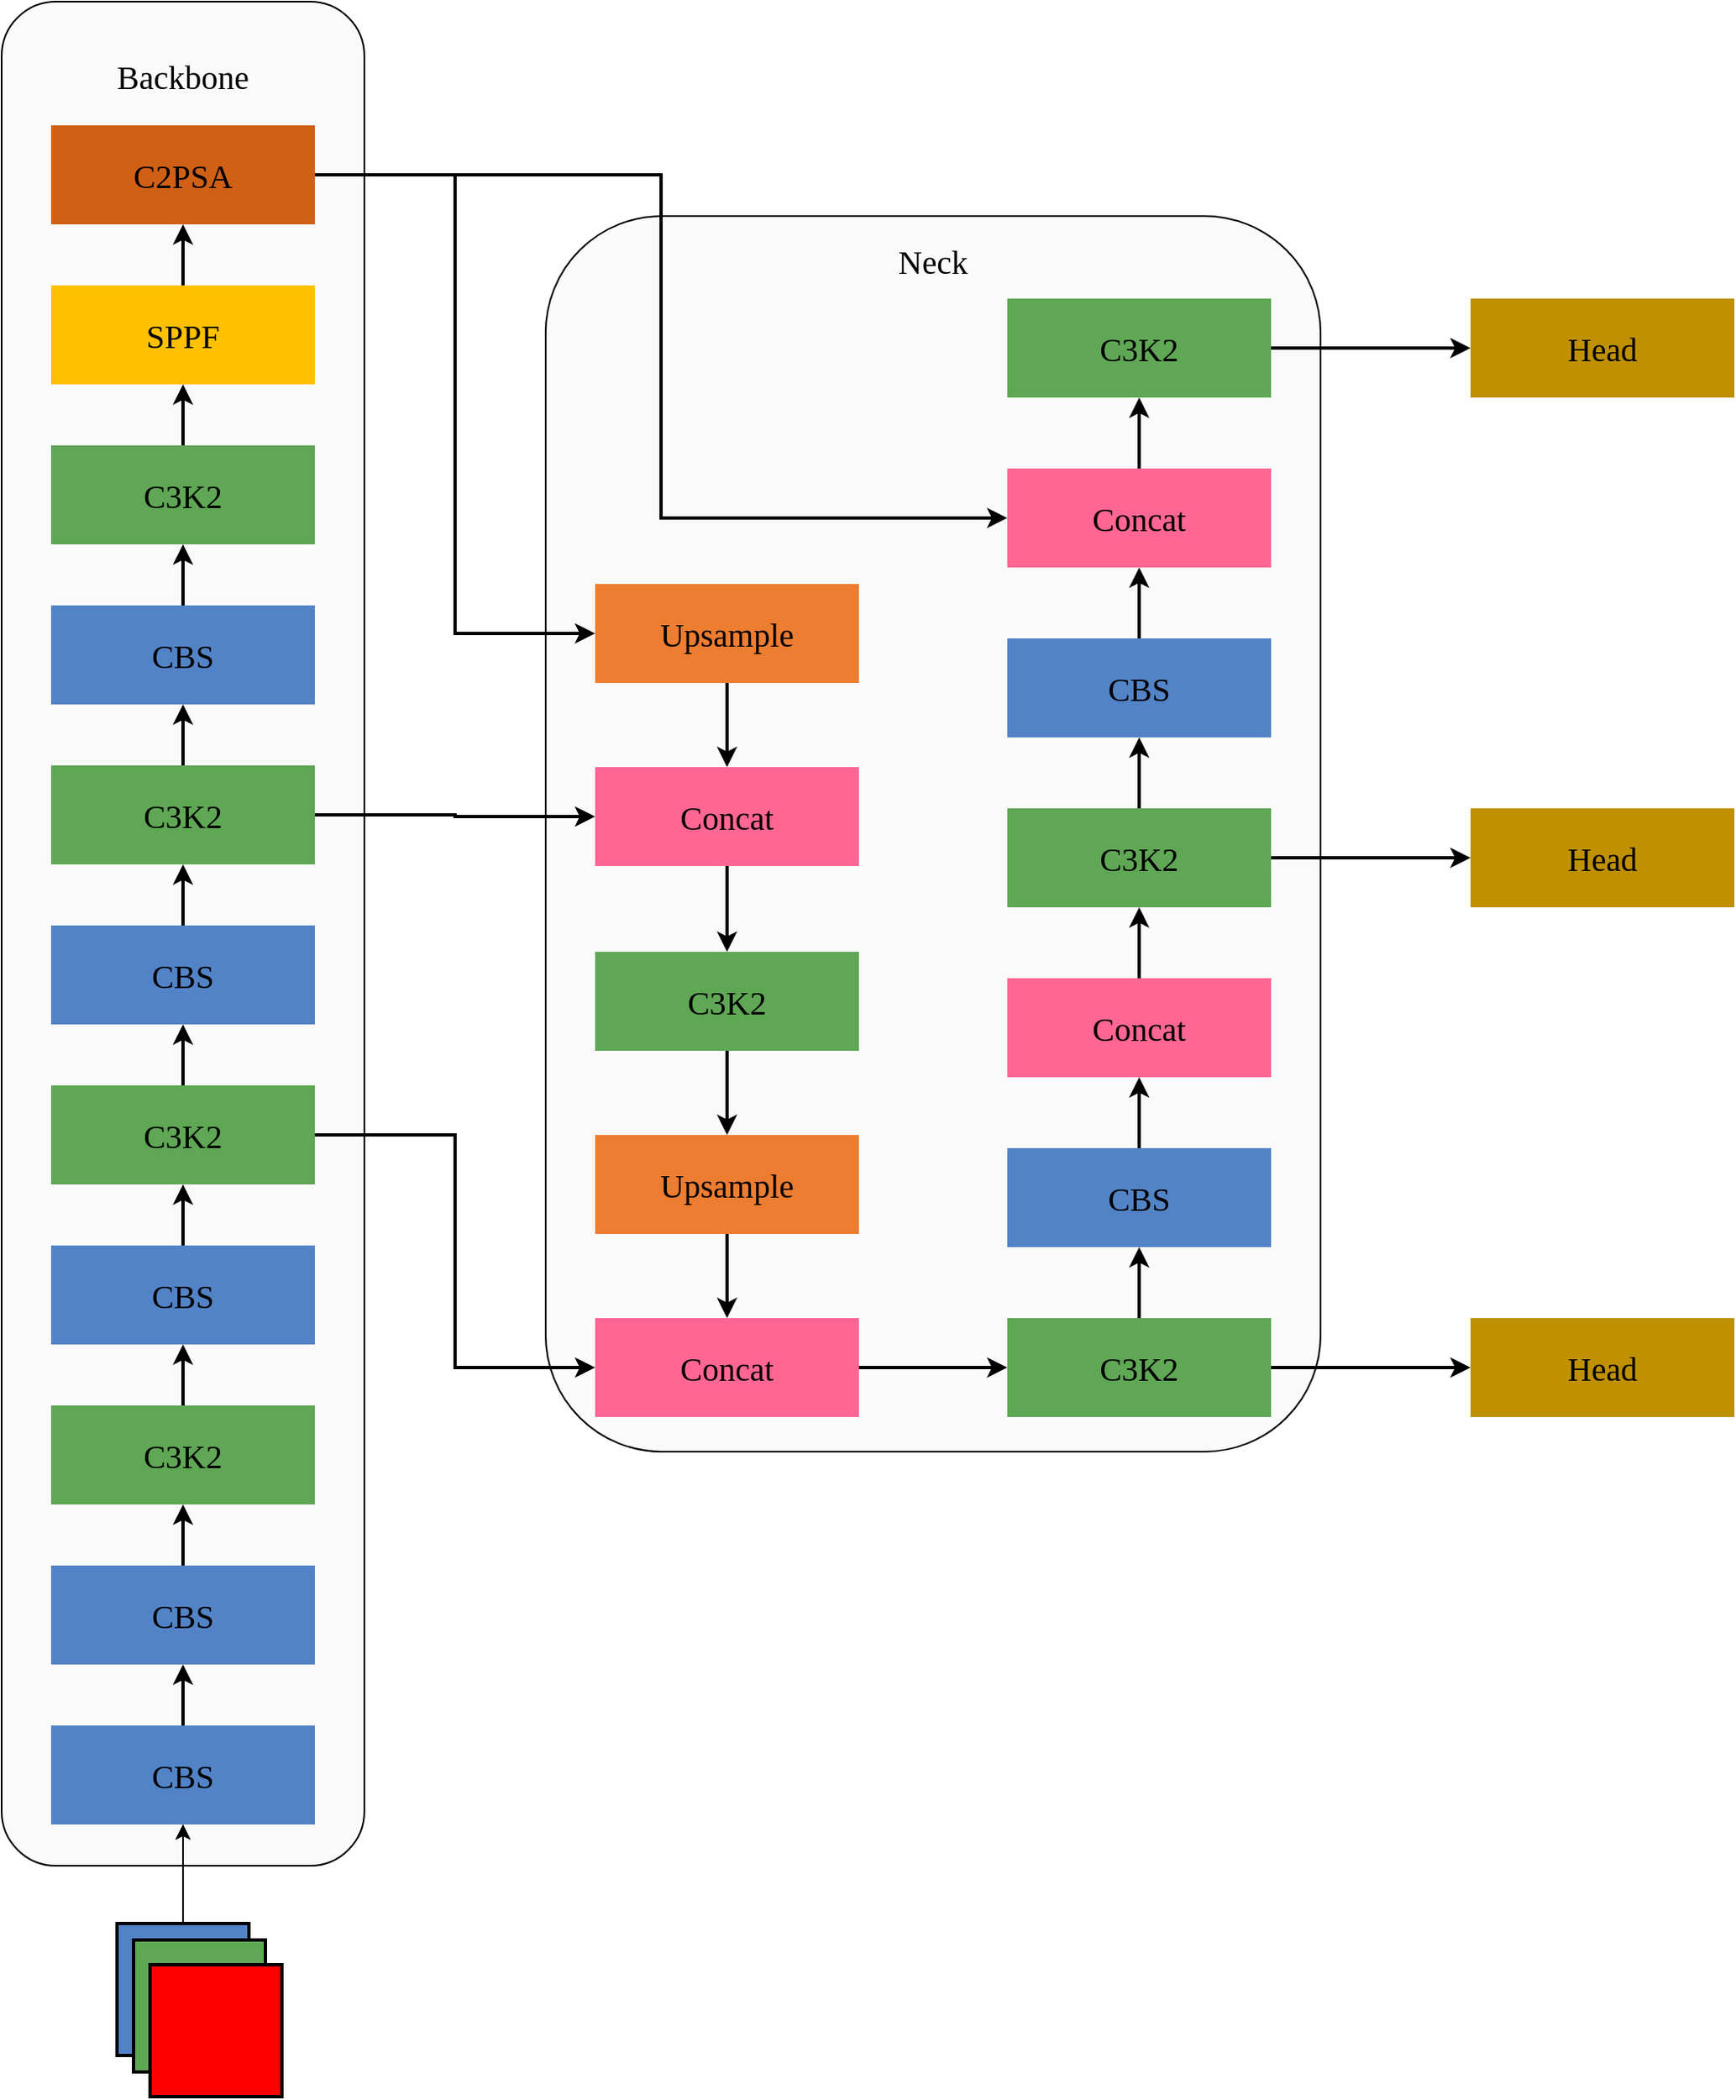 <mxfile version="27.0.3">
  <diagram id="UgMRSADVrXrO7Ovkomrn" name="第 1 页">
    <mxGraphModel dx="3710" dy="2002" grid="1" gridSize="10" guides="1" tooltips="1" connect="1" arrows="1" fold="1" page="1" pageScale="1" pageWidth="827" pageHeight="1169" math="0" shadow="0">
      <root>
        <mxCell id="0" />
        <mxCell id="1" parent="0" />
        <mxCell id="nSpDnXM6qQDr-sMT74V1-59" value="" style="rounded=1;whiteSpace=wrap;html=1;strokeColor=default;align=center;verticalAlign=middle;fontFamily=Times New Roman;fontSize=20;fontColor=default;fillColor=light-dark(#fafafa, #ededed);" vertex="1" parent="1">
          <mxGeometry x="160" y="450" width="220" height="1130" as="geometry" />
        </mxCell>
        <mxCell id="nSpDnXM6qQDr-sMT74V1-57" value="" style="rounded=1;whiteSpace=wrap;html=1;strokeColor=default;align=center;verticalAlign=middle;fontFamily=Times New Roman;fontSize=20;fontColor=default;fillColor=light-dark(#fafafa, #ededed);" vertex="1" parent="1">
          <mxGeometry x="490" y="580" width="470" height="749" as="geometry" />
        </mxCell>
        <mxCell id="nSpDnXM6qQDr-sMT74V1-73" value="" style="edgeStyle=orthogonalEdgeStyle;rounded=0;orthogonalLoop=1;jettySize=auto;html=1;fontFamily=Times New Roman;fontSize=20;fontColor=default;strokeWidth=2;" edge="1" parent="1" source="nSpDnXM6qQDr-sMT74V1-2" target="nSpDnXM6qQDr-sMT74V1-3">
          <mxGeometry relative="1" as="geometry" />
        </mxCell>
        <mxCell id="nSpDnXM6qQDr-sMT74V1-2" value="CBS" style="rounded=0;whiteSpace=wrap;html=1;fillColor=light-dark(#5283c6, #ededed);fontSize=20;fontFamily=Times New Roman;strokeColor=none;strokeWidth=2;" vertex="1" parent="1">
          <mxGeometry x="190" y="816" width="160" height="60" as="geometry" />
        </mxCell>
        <mxCell id="nSpDnXM6qQDr-sMT74V1-74" value="" style="edgeStyle=orthogonalEdgeStyle;rounded=0;orthogonalLoop=1;jettySize=auto;html=1;fontFamily=Times New Roman;fontSize=20;fontColor=default;strokeWidth=2;" edge="1" parent="1" source="nSpDnXM6qQDr-sMT74V1-3" target="nSpDnXM6qQDr-sMT74V1-6">
          <mxGeometry relative="1" as="geometry" />
        </mxCell>
        <mxCell id="nSpDnXM6qQDr-sMT74V1-3" value="C3K2" style="rounded=0;whiteSpace=wrap;html=1;fillColor=light-dark(#5fa755, #ededed);strokeColor=none;align=center;verticalAlign=middle;fontFamily=Times New Roman;fontSize=20;fontColor=default;strokeWidth=2;" vertex="1" parent="1">
          <mxGeometry x="190" y="719" width="160" height="60" as="geometry" />
        </mxCell>
        <mxCell id="nSpDnXM6qQDr-sMT74V1-63" style="edgeStyle=orthogonalEdgeStyle;rounded=0;orthogonalLoop=1;jettySize=auto;html=1;fontFamily=Times New Roman;fontSize=20;fontColor=default;entryX=0;entryY=0.5;entryDx=0;entryDy=0;strokeWidth=2;" edge="1" parent="1" source="nSpDnXM6qQDr-sMT74V1-5" target="nSpDnXM6qQDr-sMT74V1-49">
          <mxGeometry relative="1" as="geometry" />
        </mxCell>
        <mxCell id="nSpDnXM6qQDr-sMT74V1-64" style="edgeStyle=orthogonalEdgeStyle;rounded=0;orthogonalLoop=1;jettySize=auto;html=1;entryX=0;entryY=0.5;entryDx=0;entryDy=0;fontFamily=Times New Roman;fontSize=20;fontColor=default;strokeWidth=2;" edge="1" parent="1" source="nSpDnXM6qQDr-sMT74V1-5" target="nSpDnXM6qQDr-sMT74V1-12">
          <mxGeometry relative="1" as="geometry" />
        </mxCell>
        <mxCell id="nSpDnXM6qQDr-sMT74V1-5" value="&lt;font&gt;C2PSA&lt;/font&gt;" style="rounded=0;whiteSpace=wrap;html=1;fillColor=light-dark(#d06016, #ededed);fontSize=20;fontFamily=Times New Roman;strokeColor=none;strokeWidth=2;" vertex="1" parent="1">
          <mxGeometry x="190" y="525" width="160" height="60" as="geometry" />
        </mxCell>
        <mxCell id="nSpDnXM6qQDr-sMT74V1-75" value="" style="edgeStyle=orthogonalEdgeStyle;rounded=0;orthogonalLoop=1;jettySize=auto;html=1;fontFamily=Times New Roman;fontSize=20;fontColor=default;strokeWidth=2;" edge="1" parent="1" source="nSpDnXM6qQDr-sMT74V1-6" target="nSpDnXM6qQDr-sMT74V1-5">
          <mxGeometry relative="1" as="geometry" />
        </mxCell>
        <mxCell id="nSpDnXM6qQDr-sMT74V1-6" value="SPPF" style="rounded=0;whiteSpace=wrap;html=1;fillColor=light-dark(#ffc001, #ededed);fontSize=20;fontFamily=Times New Roman;strokeColor=none;strokeWidth=2;" vertex="1" parent="1">
          <mxGeometry x="190" y="622" width="160" height="60" as="geometry" />
        </mxCell>
        <mxCell id="nSpDnXM6qQDr-sMT74V1-76" value="" style="edgeStyle=orthogonalEdgeStyle;rounded=0;orthogonalLoop=1;jettySize=auto;html=1;fontFamily=Times New Roman;fontSize=20;fontColor=default;strokeWidth=2;" edge="1" parent="1" source="nSpDnXM6qQDr-sMT74V1-12" target="nSpDnXM6qQDr-sMT74V1-14">
          <mxGeometry relative="1" as="geometry" />
        </mxCell>
        <mxCell id="nSpDnXM6qQDr-sMT74V1-12" value="Upsample" style="rounded=0;whiteSpace=wrap;html=1;fillColor=light-dark(#ed7d31, #ededed);fontSize=20;fontFamily=Times New Roman;strokeColor=none;strokeWidth=2;" vertex="1" parent="1">
          <mxGeometry x="520" y="803" width="160" height="60" as="geometry" />
        </mxCell>
        <mxCell id="nSpDnXM6qQDr-sMT74V1-77" value="" style="edgeStyle=orthogonalEdgeStyle;rounded=0;orthogonalLoop=1;jettySize=auto;html=1;fontFamily=Times New Roman;fontSize=20;fontColor=default;strokeWidth=2;" edge="1" parent="1" source="nSpDnXM6qQDr-sMT74V1-14" target="nSpDnXM6qQDr-sMT74V1-44">
          <mxGeometry relative="1" as="geometry" />
        </mxCell>
        <mxCell id="nSpDnXM6qQDr-sMT74V1-14" value="Concat" style="rounded=0;whiteSpace=wrap;html=1;strokeColor=none;align=center;verticalAlign=middle;fontFamily=Times New Roman;fontSize=20;fontColor=default;fillColor=light-dark(#ff6694, #ededed);strokeWidth=2;" vertex="1" parent="1">
          <mxGeometry x="520" y="914" width="160" height="60" as="geometry" />
        </mxCell>
        <mxCell id="nSpDnXM6qQDr-sMT74V1-25" value="Head" style="rounded=0;whiteSpace=wrap;html=1;fillColor=light-dark(#bf9000, #ededed);fontSize=20;fontFamily=Times New Roman;strokeColor=none;strokeWidth=2;" vertex="1" parent="1">
          <mxGeometry x="1051" y="630" width="160" height="60" as="geometry" />
        </mxCell>
        <mxCell id="nSpDnXM6qQDr-sMT74V1-84" value="" style="edgeStyle=orthogonalEdgeStyle;rounded=0;orthogonalLoop=1;jettySize=auto;html=1;fontFamily=Times New Roman;fontSize=20;fontColor=default;strokeWidth=2;" edge="1" parent="1" source="nSpDnXM6qQDr-sMT74V1-33" target="nSpDnXM6qQDr-sMT74V1-41">
          <mxGeometry relative="1" as="geometry" />
        </mxCell>
        <mxCell id="nSpDnXM6qQDr-sMT74V1-33" value="C3K2" style="rounded=0;whiteSpace=wrap;html=1;fillColor=light-dark(#5fa755, #ededed);strokeColor=none;align=center;verticalAlign=middle;fontFamily=Times New Roman;fontSize=20;fontColor=default;strokeWidth=2;" vertex="1" parent="1">
          <mxGeometry x="770" y="939" width="160" height="60" as="geometry" />
        </mxCell>
        <mxCell id="nSpDnXM6qQDr-sMT74V1-69" style="edgeStyle=orthogonalEdgeStyle;rounded=0;orthogonalLoop=1;jettySize=auto;html=1;fontFamily=Times New Roman;fontSize=20;fontColor=default;strokeWidth=2;" edge="1" parent="1" source="nSpDnXM6qQDr-sMT74V1-34" target="nSpDnXM6qQDr-sMT74V1-36">
          <mxGeometry relative="1" as="geometry" />
        </mxCell>
        <mxCell id="nSpDnXM6qQDr-sMT74V1-89" style="edgeStyle=orthogonalEdgeStyle;rounded=0;orthogonalLoop=1;jettySize=auto;html=1;entryX=0;entryY=0.5;entryDx=0;entryDy=0;fontFamily=Times New Roman;fontSize=20;fontColor=default;strokeWidth=2;" edge="1" parent="1" source="nSpDnXM6qQDr-sMT74V1-34" target="nSpDnXM6qQDr-sMT74V1-48">
          <mxGeometry relative="1" as="geometry" />
        </mxCell>
        <mxCell id="nSpDnXM6qQDr-sMT74V1-34" value="C3K2" style="rounded=0;whiteSpace=wrap;html=1;fillColor=light-dark(#5fa755, #ededed);strokeColor=none;align=center;verticalAlign=middle;fontFamily=Times New Roman;fontSize=20;fontColor=default;strokeWidth=2;" vertex="1" parent="1">
          <mxGeometry x="190" y="1107" width="160" height="60" as="geometry" />
        </mxCell>
        <mxCell id="nSpDnXM6qQDr-sMT74V1-67" style="edgeStyle=orthogonalEdgeStyle;rounded=0;orthogonalLoop=1;jettySize=auto;html=1;fontFamily=Times New Roman;fontSize=20;fontColor=default;strokeWidth=2;" edge="1" parent="1" source="nSpDnXM6qQDr-sMT74V1-35" target="nSpDnXM6qQDr-sMT74V1-38">
          <mxGeometry relative="1" as="geometry" />
        </mxCell>
        <mxCell id="nSpDnXM6qQDr-sMT74V1-35" value="C3K2" style="rounded=0;whiteSpace=wrap;html=1;fillColor=light-dark(#5fa755, #ededed);strokeColor=none;align=center;verticalAlign=middle;fontFamily=Times New Roman;fontSize=20;fontColor=default;strokeWidth=2;" vertex="1" parent="1">
          <mxGeometry x="190" y="1301" width="160" height="60" as="geometry" />
        </mxCell>
        <mxCell id="nSpDnXM6qQDr-sMT74V1-70" value="" style="edgeStyle=orthogonalEdgeStyle;rounded=0;orthogonalLoop=1;jettySize=auto;html=1;fontFamily=Times New Roman;fontSize=20;fontColor=default;strokeWidth=2;" edge="1" parent="1" source="nSpDnXM6qQDr-sMT74V1-36" target="nSpDnXM6qQDr-sMT74V1-46">
          <mxGeometry relative="1" as="geometry" />
        </mxCell>
        <mxCell id="nSpDnXM6qQDr-sMT74V1-36" value="CBS" style="rounded=0;whiteSpace=wrap;html=1;fillColor=light-dark(#5283c6, #ededed);fontSize=20;fontFamily=Times New Roman;strokeColor=none;strokeWidth=2;" vertex="1" parent="1">
          <mxGeometry x="190" y="1010" width="160" height="60" as="geometry" />
        </mxCell>
        <mxCell id="nSpDnXM6qQDr-sMT74V1-68" style="edgeStyle=orthogonalEdgeStyle;rounded=0;orthogonalLoop=1;jettySize=auto;html=1;entryX=0.5;entryY=1;entryDx=0;entryDy=0;fontFamily=Times New Roman;fontSize=20;fontColor=default;strokeWidth=2;" edge="1" parent="1" source="nSpDnXM6qQDr-sMT74V1-38" target="nSpDnXM6qQDr-sMT74V1-34">
          <mxGeometry relative="1" as="geometry" />
        </mxCell>
        <mxCell id="nSpDnXM6qQDr-sMT74V1-38" value="CBS" style="rounded=0;whiteSpace=wrap;html=1;fillColor=light-dark(#5283c6, #ededed);fontSize=20;fontFamily=Times New Roman;strokeColor=none;strokeWidth=2;" vertex="1" parent="1">
          <mxGeometry x="190" y="1204" width="160" height="60" as="geometry" />
        </mxCell>
        <mxCell id="nSpDnXM6qQDr-sMT74V1-66" style="edgeStyle=orthogonalEdgeStyle;rounded=0;orthogonalLoop=1;jettySize=auto;html=1;entryX=0.5;entryY=1;entryDx=0;entryDy=0;fontFamily=Times New Roman;fontSize=20;fontColor=default;strokeWidth=2;" edge="1" parent="1" source="nSpDnXM6qQDr-sMT74V1-39" target="nSpDnXM6qQDr-sMT74V1-35">
          <mxGeometry relative="1" as="geometry" />
        </mxCell>
        <mxCell id="nSpDnXM6qQDr-sMT74V1-39" value="CBS" style="rounded=0;whiteSpace=wrap;html=1;fillColor=light-dark(#5283c6, #ededed);fontSize=20;fontFamily=Times New Roman;strokeColor=none;strokeWidth=2;" vertex="1" parent="1">
          <mxGeometry x="190" y="1398" width="160" height="60" as="geometry" />
        </mxCell>
        <mxCell id="nSpDnXM6qQDr-sMT74V1-65" style="edgeStyle=orthogonalEdgeStyle;rounded=0;orthogonalLoop=1;jettySize=auto;html=1;exitX=0.5;exitY=0;exitDx=0;exitDy=0;entryX=0.5;entryY=1;entryDx=0;entryDy=0;fontFamily=Times New Roman;fontSize=20;fontColor=default;strokeWidth=2;" edge="1" parent="1" source="nSpDnXM6qQDr-sMT74V1-40" target="nSpDnXM6qQDr-sMT74V1-39">
          <mxGeometry relative="1" as="geometry" />
        </mxCell>
        <mxCell id="nSpDnXM6qQDr-sMT74V1-40" value="CBS" style="rounded=0;whiteSpace=wrap;html=1;fillColor=light-dark(#5283c6, #ededed);fontSize=20;fontFamily=Times New Roman;strokeColor=none;strokeWidth=2;" vertex="1" parent="1">
          <mxGeometry x="190" y="1495" width="160" height="60" as="geometry" />
        </mxCell>
        <mxCell id="nSpDnXM6qQDr-sMT74V1-85" value="" style="edgeStyle=orthogonalEdgeStyle;rounded=0;orthogonalLoop=1;jettySize=auto;html=1;fontFamily=Times New Roman;fontSize=20;fontColor=default;strokeWidth=2;" edge="1" parent="1" source="nSpDnXM6qQDr-sMT74V1-41" target="nSpDnXM6qQDr-sMT74V1-49">
          <mxGeometry relative="1" as="geometry" />
        </mxCell>
        <mxCell id="nSpDnXM6qQDr-sMT74V1-41" value="CBS" style="rounded=0;whiteSpace=wrap;html=1;fillColor=light-dark(#5283c6, #ededed);fontSize=20;fontFamily=Times New Roman;strokeColor=none;strokeWidth=2;" vertex="1" parent="1">
          <mxGeometry x="770" y="836" width="160" height="60" as="geometry" />
        </mxCell>
        <mxCell id="nSpDnXM6qQDr-sMT74V1-82" value="" style="edgeStyle=orthogonalEdgeStyle;rounded=0;orthogonalLoop=1;jettySize=auto;html=1;fontFamily=Times New Roman;fontSize=20;fontColor=default;strokeWidth=2;" edge="1" parent="1" source="nSpDnXM6qQDr-sMT74V1-42" target="nSpDnXM6qQDr-sMT74V1-50">
          <mxGeometry relative="1" as="geometry" />
        </mxCell>
        <mxCell id="nSpDnXM6qQDr-sMT74V1-42" value="CBS" style="rounded=0;whiteSpace=wrap;html=1;fillColor=light-dark(#5283c6, #ededed);fontSize=20;fontFamily=Times New Roman;strokeColor=none;strokeWidth=2;" vertex="1" parent="1">
          <mxGeometry x="770" y="1145" width="160" height="60" as="geometry" />
        </mxCell>
        <mxCell id="nSpDnXM6qQDr-sMT74V1-79" value="" style="edgeStyle=orthogonalEdgeStyle;rounded=0;orthogonalLoop=1;jettySize=auto;html=1;fontFamily=Times New Roman;fontSize=20;fontColor=default;strokeWidth=2;" edge="1" parent="1" source="nSpDnXM6qQDr-sMT74V1-43" target="nSpDnXM6qQDr-sMT74V1-48">
          <mxGeometry relative="1" as="geometry" />
        </mxCell>
        <mxCell id="nSpDnXM6qQDr-sMT74V1-43" value="Upsample" style="rounded=0;whiteSpace=wrap;html=1;fillColor=light-dark(#ed7d31, #ededed);fontSize=20;fontFamily=Times New Roman;strokeColor=none;strokeWidth=2;" vertex="1" parent="1">
          <mxGeometry x="520" y="1137" width="160" height="60" as="geometry" />
        </mxCell>
        <mxCell id="nSpDnXM6qQDr-sMT74V1-78" value="" style="edgeStyle=orthogonalEdgeStyle;rounded=0;orthogonalLoop=1;jettySize=auto;html=1;fontFamily=Times New Roman;fontSize=20;fontColor=default;strokeWidth=2;" edge="1" parent="1" source="nSpDnXM6qQDr-sMT74V1-44" target="nSpDnXM6qQDr-sMT74V1-43">
          <mxGeometry relative="1" as="geometry" />
        </mxCell>
        <mxCell id="nSpDnXM6qQDr-sMT74V1-44" value="C3K2" style="rounded=0;whiteSpace=wrap;html=1;fillColor=light-dark(#5fa755, #ededed);strokeColor=none;align=center;verticalAlign=middle;fontFamily=Times New Roman;fontSize=20;fontColor=default;strokeWidth=2;" vertex="1" parent="1">
          <mxGeometry x="520" y="1026" width="160" height="60" as="geometry" />
        </mxCell>
        <mxCell id="nSpDnXM6qQDr-sMT74V1-45" value="C3K2" style="rounded=0;whiteSpace=wrap;html=1;fillColor=light-dark(#5fa755, #ededed);strokeColor=none;align=center;verticalAlign=middle;fontFamily=Times New Roman;fontSize=20;fontColor=default;strokeWidth=2;" vertex="1" parent="1">
          <mxGeometry x="770" y="630" width="160" height="60" as="geometry" />
        </mxCell>
        <mxCell id="nSpDnXM6qQDr-sMT74V1-62" value="" style="edgeStyle=orthogonalEdgeStyle;rounded=0;orthogonalLoop=1;jettySize=auto;html=1;fontFamily=Times New Roman;fontSize=20;fontColor=default;entryX=0;entryY=0.5;entryDx=0;entryDy=0;strokeWidth=2;" edge="1" parent="1" source="nSpDnXM6qQDr-sMT74V1-46" target="nSpDnXM6qQDr-sMT74V1-14">
          <mxGeometry relative="1" as="geometry" />
        </mxCell>
        <mxCell id="nSpDnXM6qQDr-sMT74V1-72" value="" style="edgeStyle=orthogonalEdgeStyle;rounded=0;orthogonalLoop=1;jettySize=auto;html=1;fontFamily=Times New Roman;fontSize=20;fontColor=default;strokeWidth=2;" edge="1" parent="1" source="nSpDnXM6qQDr-sMT74V1-46" target="nSpDnXM6qQDr-sMT74V1-2">
          <mxGeometry relative="1" as="geometry" />
        </mxCell>
        <mxCell id="nSpDnXM6qQDr-sMT74V1-46" value="C3K2" style="rounded=0;whiteSpace=wrap;html=1;fillColor=light-dark(#5fa755, #ededed);strokeColor=none;align=center;verticalAlign=middle;fontFamily=Times New Roman;fontSize=20;fontColor=default;strokeWidth=2;" vertex="1" parent="1">
          <mxGeometry x="190" y="913" width="160" height="60" as="geometry" />
        </mxCell>
        <mxCell id="nSpDnXM6qQDr-sMT74V1-81" value="" style="edgeStyle=orthogonalEdgeStyle;rounded=0;orthogonalLoop=1;jettySize=auto;html=1;fontFamily=Times New Roman;fontSize=20;fontColor=default;strokeWidth=2;" edge="1" parent="1" source="nSpDnXM6qQDr-sMT74V1-47" target="nSpDnXM6qQDr-sMT74V1-42">
          <mxGeometry relative="1" as="geometry" />
        </mxCell>
        <mxCell id="nSpDnXM6qQDr-sMT74V1-47" value="C3K2" style="rounded=0;whiteSpace=wrap;html=1;fillColor=light-dark(#5fa755, #ededed);strokeColor=none;align=center;verticalAlign=middle;fontFamily=Times New Roman;fontSize=20;fontColor=default;strokeWidth=2;" vertex="1" parent="1">
          <mxGeometry x="770" y="1248" width="160" height="60" as="geometry" />
        </mxCell>
        <mxCell id="nSpDnXM6qQDr-sMT74V1-88" value="" style="edgeStyle=orthogonalEdgeStyle;rounded=0;orthogonalLoop=1;jettySize=auto;html=1;fontFamily=Times New Roman;fontSize=20;fontColor=default;strokeWidth=2;" edge="1" parent="1" source="nSpDnXM6qQDr-sMT74V1-48" target="nSpDnXM6qQDr-sMT74V1-47">
          <mxGeometry relative="1" as="geometry" />
        </mxCell>
        <mxCell id="nSpDnXM6qQDr-sMT74V1-48" value="Concat" style="rounded=0;whiteSpace=wrap;html=1;strokeColor=none;align=center;verticalAlign=middle;fontFamily=Times New Roman;fontSize=20;fontColor=default;fillColor=light-dark(#ff6694, #ededed);strokeWidth=2;" vertex="1" parent="1">
          <mxGeometry x="520" y="1248" width="160" height="60" as="geometry" />
        </mxCell>
        <mxCell id="nSpDnXM6qQDr-sMT74V1-87" value="" style="edgeStyle=orthogonalEdgeStyle;rounded=0;orthogonalLoop=1;jettySize=auto;html=1;fontFamily=Times New Roman;fontSize=20;fontColor=default;strokeWidth=2;" edge="1" parent="1" source="nSpDnXM6qQDr-sMT74V1-49" target="nSpDnXM6qQDr-sMT74V1-45">
          <mxGeometry relative="1" as="geometry" />
        </mxCell>
        <mxCell id="nSpDnXM6qQDr-sMT74V1-49" value="Concat" style="rounded=0;whiteSpace=wrap;html=1;strokeColor=none;align=center;verticalAlign=middle;fontFamily=Times New Roman;fontSize=20;fontColor=default;fillColor=light-dark(#ff6694, #ededed);strokeWidth=2;" vertex="1" parent="1">
          <mxGeometry x="770" y="733" width="160" height="60" as="geometry" />
        </mxCell>
        <mxCell id="nSpDnXM6qQDr-sMT74V1-83" value="" style="edgeStyle=orthogonalEdgeStyle;rounded=0;orthogonalLoop=1;jettySize=auto;html=1;fontFamily=Times New Roman;fontSize=20;fontColor=default;strokeWidth=2;" edge="1" parent="1" source="nSpDnXM6qQDr-sMT74V1-50" target="nSpDnXM6qQDr-sMT74V1-33">
          <mxGeometry relative="1" as="geometry" />
        </mxCell>
        <mxCell id="nSpDnXM6qQDr-sMT74V1-50" value="Concat" style="rounded=0;whiteSpace=wrap;html=1;strokeColor=none;align=center;verticalAlign=middle;fontFamily=Times New Roman;fontSize=20;fontColor=default;fillColor=light-dark(#ff6694, #ededed);strokeWidth=2;" vertex="1" parent="1">
          <mxGeometry x="770" y="1042" width="160" height="60" as="geometry" />
        </mxCell>
        <mxCell id="nSpDnXM6qQDr-sMT74V1-51" value="Head" style="rounded=0;whiteSpace=wrap;html=1;fillColor=light-dark(#bf9000, #ededed);fontSize=20;fontFamily=Times New Roman;strokeColor=none;strokeWidth=2;" vertex="1" parent="1">
          <mxGeometry x="1051" y="939" width="160" height="60" as="geometry" />
        </mxCell>
        <mxCell id="nSpDnXM6qQDr-sMT74V1-52" value="Head" style="rounded=0;whiteSpace=wrap;html=1;fillColor=light-dark(#bf9000, #ededed);fontSize=20;fontFamily=Times New Roman;strokeColor=none;strokeWidth=2;" vertex="1" parent="1">
          <mxGeometry x="1051" y="1248" width="160" height="60" as="geometry" />
        </mxCell>
        <mxCell id="nSpDnXM6qQDr-sMT74V1-53" value="" style="endArrow=classic;html=1;rounded=0;fontFamily=Times New Roman;fontSize=20;fontColor=default;exitX=1;exitY=0.5;exitDx=0;exitDy=0;entryX=0;entryY=0.5;entryDx=0;entryDy=0;strokeWidth=2;" edge="1" parent="1" source="nSpDnXM6qQDr-sMT74V1-45" target="nSpDnXM6qQDr-sMT74V1-25">
          <mxGeometry width="50" height="50" relative="1" as="geometry">
            <mxPoint x="980" y="1030" as="sourcePoint" />
            <mxPoint x="1030" y="980" as="targetPoint" />
          </mxGeometry>
        </mxCell>
        <mxCell id="nSpDnXM6qQDr-sMT74V1-54" value="" style="endArrow=classic;html=1;rounded=0;fontFamily=Times New Roman;fontSize=20;fontColor=default;strokeWidth=2;" edge="1" parent="1" source="nSpDnXM6qQDr-sMT74V1-33" target="nSpDnXM6qQDr-sMT74V1-51">
          <mxGeometry width="50" height="50" relative="1" as="geometry">
            <mxPoint x="930" y="960" as="sourcePoint" />
            <mxPoint x="1070" y="960" as="targetPoint" />
          </mxGeometry>
        </mxCell>
        <mxCell id="nSpDnXM6qQDr-sMT74V1-55" value="" style="endArrow=classic;html=1;rounded=0;fontFamily=Times New Roman;fontSize=20;fontColor=default;strokeWidth=2;" edge="1" parent="1" source="nSpDnXM6qQDr-sMT74V1-47" target="nSpDnXM6qQDr-sMT74V1-52">
          <mxGeometry width="50" height="50" relative="1" as="geometry">
            <mxPoint x="930" y="1239.29" as="sourcePoint" />
            <mxPoint x="1070" y="1239.29" as="targetPoint" />
          </mxGeometry>
        </mxCell>
        <mxCell id="nSpDnXM6qQDr-sMT74V1-91" value="" style="edgeStyle=orthogonalEdgeStyle;rounded=0;orthogonalLoop=1;jettySize=auto;html=1;fontFamily=Times New Roman;fontSize=20;fontColor=default;" edge="1" parent="1" source="nSpDnXM6qQDr-sMT74V1-90" target="nSpDnXM6qQDr-sMT74V1-40">
          <mxGeometry relative="1" as="geometry" />
        </mxCell>
        <mxCell id="nSpDnXM6qQDr-sMT74V1-92" value="" style="edgeStyle=orthogonalEdgeStyle;rounded=0;orthogonalLoop=1;jettySize=auto;html=1;fontFamily=Times New Roman;fontSize=20;fontColor=default;" edge="1" parent="1" source="nSpDnXM6qQDr-sMT74V1-90" target="nSpDnXM6qQDr-sMT74V1-40">
          <mxGeometry relative="1" as="geometry" />
        </mxCell>
        <mxCell id="nSpDnXM6qQDr-sMT74V1-90" value="" style="whiteSpace=wrap;html=1;aspect=fixed;rounded=0;strokeColor=default;align=center;verticalAlign=middle;fontFamily=Times New Roman;fontSize=20;fontColor=default;fillColor=light-dark(#5283c6, #ededed);strokeWidth=2;" vertex="1" parent="1">
          <mxGeometry x="230" y="1615" width="80" height="80" as="geometry" />
        </mxCell>
        <mxCell id="nSpDnXM6qQDr-sMT74V1-93" value="" style="whiteSpace=wrap;html=1;aspect=fixed;rounded=0;strokeColor=default;align=center;verticalAlign=middle;fontFamily=Times New Roman;fontSize=20;fontColor=default;fillColor=light-dark(#5fa755, #ededed);strokeWidth=2;" vertex="1" parent="1">
          <mxGeometry x="240" y="1625" width="80" height="80" as="geometry" />
        </mxCell>
        <mxCell id="nSpDnXM6qQDr-sMT74V1-94" value="" style="whiteSpace=wrap;html=1;aspect=fixed;rounded=0;strokeColor=default;align=center;verticalAlign=middle;fontFamily=Times New Roman;fontSize=20;fontColor=default;fillColor=light-dark(#fe0000, #ededed);strokeWidth=2;" vertex="1" parent="1">
          <mxGeometry x="250" y="1640" width="80" height="80" as="geometry" />
        </mxCell>
        <mxCell id="nSpDnXM6qQDr-sMT74V1-95" value="Backbone" style="text;html=1;align=center;verticalAlign=middle;whiteSpace=wrap;rounded=0;fontFamily=Times New Roman;fontSize=20;fontColor=default;" vertex="1" parent="1">
          <mxGeometry x="240" y="480" width="60" height="30" as="geometry" />
        </mxCell>
        <mxCell id="nSpDnXM6qQDr-sMT74V1-97" value="Neck" style="text;html=1;align=center;verticalAlign=middle;whiteSpace=wrap;rounded=0;fontFamily=Times New Roman;fontSize=20;fontColor=default;" vertex="1" parent="1">
          <mxGeometry x="695" y="592" width="60" height="30" as="geometry" />
        </mxCell>
      </root>
    </mxGraphModel>
  </diagram>
</mxfile>
